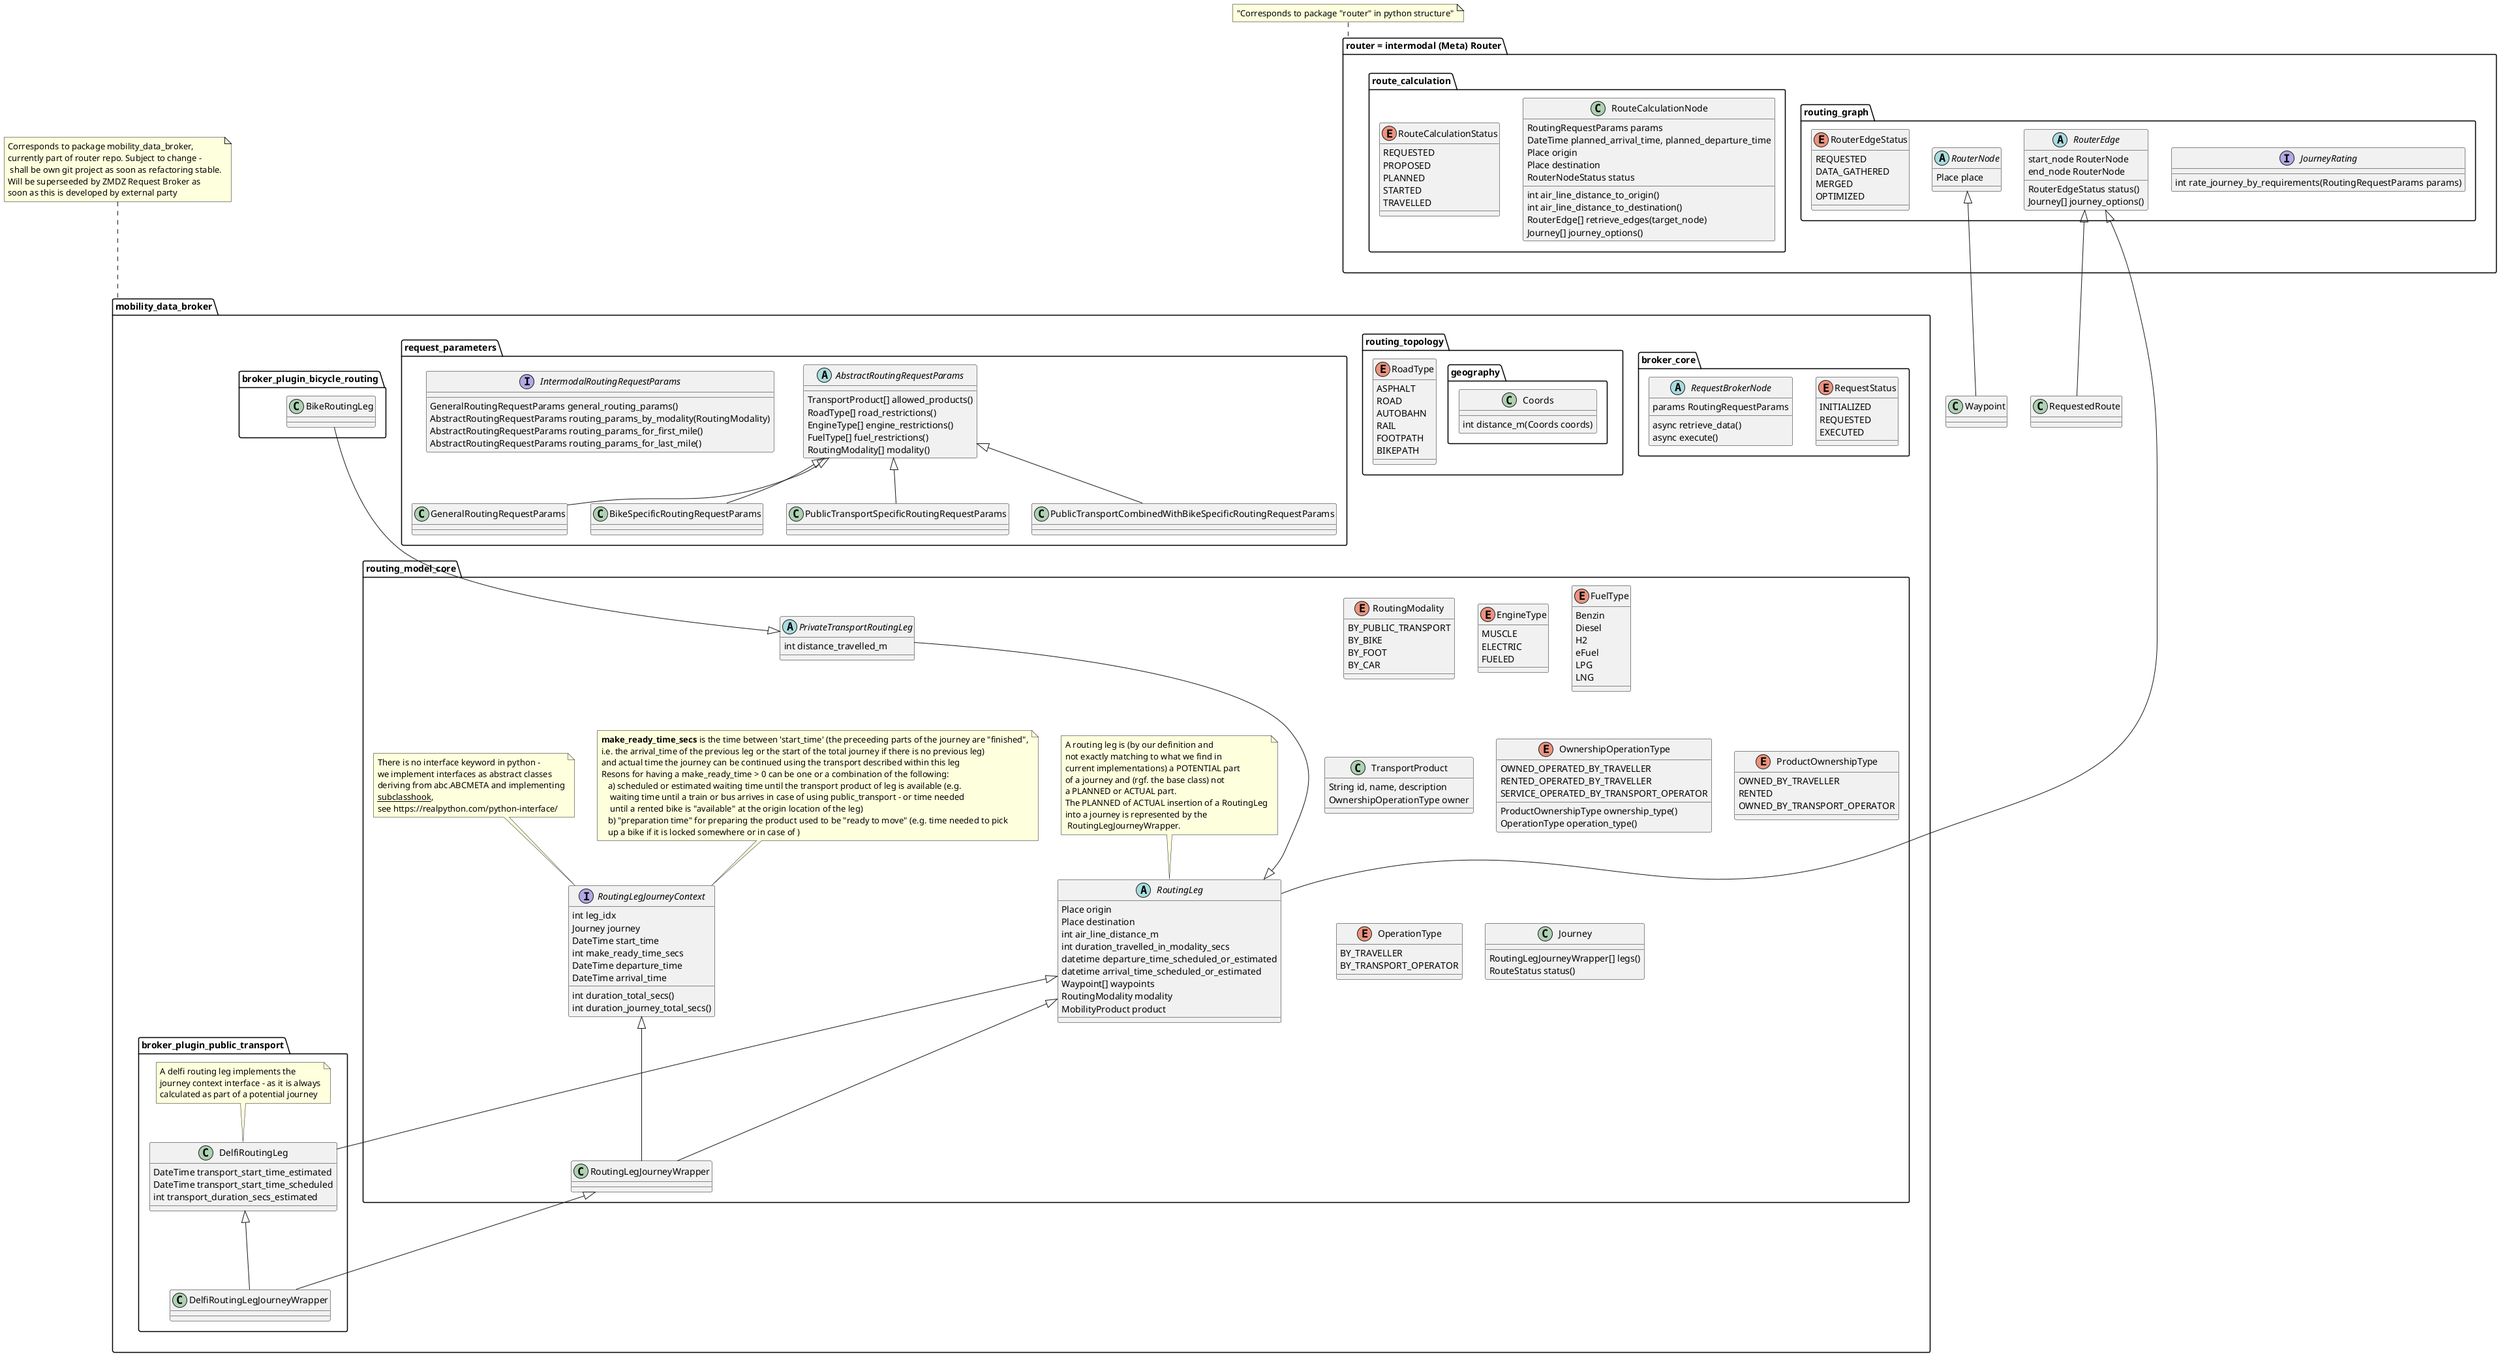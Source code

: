 @startuml
'https://plantuml.com/class-diagram
'skinparam nodesep 10
'skinparam ranksep 20




package router as "router = intermodal (Meta) Router"{
    package routing_graph {
        interface JourneyRating {
            int rate_journey_by_requirements(RoutingRequestParams params)
        }


        abstract class RouterNode {
            Place place
        }

        abstract class RouterEdge {
            start_node RouterNode
            end_node RouterNode
            RouterEdgeStatus status()
            Journey[] journey_options()
        }

        enum RouterEdgeStatus {
            REQUESTED
            DATA_GATHERED
            MERGED
            OPTIMIZED
        }
    }

    package route_calculation {
            class RouteCalculationNode {
                RoutingRequestParams params
                DateTime planned_arrival_time, planned_departure_time
                Place origin
                Place destination
                int air_line_distance_to_origin()
                int air_line_distance_to_destination()
                RouterNodeStatus status

                RouterEdge[] retrieve_edges(target_node)
                Journey[] journey_options()
            }
        enum RouteCalculationStatus {
            REQUESTED
            PROPOSED
            PLANNED
            STARTED
            TRAVELLED
        }

    }

}
router --[hidden]> mobility_data_broker
note top of router: "Corresponds to package "router" in python structure"

package mobility_data_broker {

    package broker_core {
        enum RequestStatus {
            INITIALIZED
            REQUESTED
            EXECUTED
        }

        abstract class RequestBrokerNode {
            params RoutingRequestParams
            async retrieve_data()
            async execute()
        }
    }

    package routing_model_core {
        enum RoutingModality {
            BY_PUBLIC_TRANSPORT
            BY_BIKE
            BY_FOOT
            BY_CAR
        }


        enum EngineType {
            MUSCLE
            ELECTRIC
            FUELED
        }
        enum FuelType {
            Benzin
            Diesel
            H2
            eFuel
            LPG
            LNG
        }
        class TransportProduct {
            String id, name, description
            OwnershipOperationType owner
        }

        enum OwnershipOperationType {
            OWNED_OPERATED_BY_TRAVELLER
            RENTED_OPERATED_BY_TRAVELLER
            SERVICE_OPERATED_BY_TRANSPORT_OPERATOR

            ProductOwnershipType ownership_type()
            OperationType operation_type()
        }

        enum ProductOwnershipType {
            OWNED_BY_TRAVELLER
            RENTED
            OWNED_BY_TRANSPORT_OPERATOR
        }
        enum OperationType {
            BY_TRAVELLER
            BY_TRANSPORT_OPERATOR
        }

        abstract class RoutingLeg {
            Place origin
            Place destination
            int air_line_distance_m
            int duration_travelled_in_modality_secs
            datetime departure_time_scheduled_or_estimated
            datetime arrival_time_scheduled_or_estimated
            Waypoint[] waypoints
            RoutingModality modality
            MobilityProduct product
        }
        abstract class PrivateTransportRoutingLeg {
           int distance_travelled_m
        }

        PrivateTransportRoutingLeg ---|> RoutingLeg

        note top of RoutingLeg
            A routing leg is (by our definition and
            not exactly matching to what we find in
            current implementations) a POTENTIAL part
            of a journey and (rgf. the base class) not
            a PLANNED or ACTUAL part.
            The PLANNED of ACTUAL insertion of a RoutingLeg
            into a journey is represented by the
             RoutingLegJourneyWrapper.
        end note

        interface RoutingLegJourneyContext {
            int leg_idx
            Journey journey
            DateTime start_time
            int make_ready_time_secs
            DateTime departure_time
            int duration_total_secs()
            int duration_journey_total_secs()
            DateTime arrival_time
        }
        note top of RoutingLegJourneyContext
            **make_ready_time_secs** is the time between 'start_time' (the preceeding parts of the journey are "finished",
            i.e. the arrival_time of the previous leg or the start of the total journey if there is no previous leg)
            and actual time the journey can be continued using the transport described within this leg
            Resons for having a make_ready_time > 0 can be one or a combination of the following:
               a) scheduled or estimated waiting time until the transport product of leg is available (e.g.
                waiting time until a train or bus arrives in case of using public_transport - or time needed
                until a rented bike is "available" at the origin location of the leg)
               b) "preparation time" for preparing the product used to be "ready to move" (e.g. time needed to pick
               up a bike if it is locked somewhere or in case of )
        end note
        note top of RoutingLegJourneyContext
            There is no interface keyword in python -
            we implement interfaces as abstract classes
            deriving from abc.ABCMETA and implementing
            __subclasshook__,
            see https://realpython.com/python-interface/
        end note
        RoutingLeg <|--- RoutingLegJourneyWrapper
        RoutingLegJourneyContext <|--- RoutingLegJourneyWrapper
        class Journey {
            RoutingLegJourneyWrapper[] legs()
            RouteStatus status()
        }
    }

    package routing_topology {
        package geography {
            class Coords {
                int distance_m(Coords coords)
            }
        }

        enum RoadType {
            ASPHALT
            ROAD
            AUTOBAHN
            RAIL
            FOOTPATH
            BIKEPATH
        }
    }

    package request_parameters {
        abstract class AbstractRoutingRequestParams {
            TransportProduct[] allowed_products()
            RoadType[] road_restrictions()
            EngineType[] engine_restrictions()
            FuelType[] fuel_restrictions()
            RoutingModality[] modality()
        }
        AbstractRoutingRequestParams <|-- GeneralRoutingRequestParams
        AbstractRoutingRequestParams <|-- BikeSpecificRoutingRequestParams
        AbstractRoutingRequestParams <|-- PublicTransportSpecificRoutingRequestParams
        AbstractRoutingRequestParams <|-- PublicTransportCombinedWithBikeSpecificRoutingRequestParams

        interface IntermodalRoutingRequestParams {
            GeneralRoutingRequestParams general_routing_params()
            AbstractRoutingRequestParams routing_params_by_modality(RoutingModality)
            AbstractRoutingRequestParams routing_params_for_first_mile()
            AbstractRoutingRequestParams routing_params_for_last_mile()
        }
    }

    package broker_plugin_bicycle_routing {
            class BikeRoutingLeg {
            }
            BikeRoutingLeg ---|> PrivateTransportRoutingLeg
    }

    package broker_plugin_public_transport {
        class DelfiRoutingLeg {
            DateTime transport_start_time_estimated
            DateTime transport_start_time_scheduled
            int transport_duration_secs_estimated

        }
        DelfiRoutingLeg ---|> RoutingLeg
        note top of DelfiRoutingLeg
            A delfi routing leg implements the
            journey context interface - as it is always
            calculated as part of a potential journey
        end note
        class DelfiRoutingLegJourneyWrapper {
        }
        RoutingLegJourneyWrapper <|--- DelfiRoutingLegJourneyWrapper
        DelfiRoutingLeg <|--- DelfiRoutingLegJourneyWrapper

    }
}
' Dependencies between packages are modelled outside of the package:

RouterNode <|-- Waypoint
RouterEdge <|-- RoutingLeg
RouterEdge <|-- RequestedRoute


note top of mobility_data_broker: Corresponds to package mobility_data_broker,\ncurrently part of router repo. Subject to change -\n shall be own git project as soon as refactoring stable.\nWill be superseeded by ZMDZ Request Broker as\nsoon as this is developed by external party


@enduml